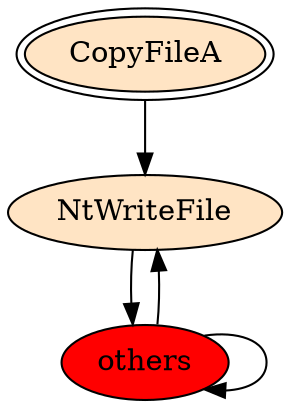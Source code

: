 digraph "./REPORTS/3915/API_PER_CATEGORY/CopyFile.exe_2080_Files and I_O (Local file system)_API_per_Category_Transition_Matrix" {
	CopyFileA [label=CopyFileA fillcolor=bisque peripheries=2 style=filled]
	NtWriteFile [label=NtWriteFile fillcolor=bisque style=filled]
	CopyFileA -> NtWriteFile [label=""]
	others [label=others fillcolor=red style=filled]
	NtWriteFile -> others [label=""]
	others -> NtWriteFile [label=""]
	others -> others [label=""]
}
